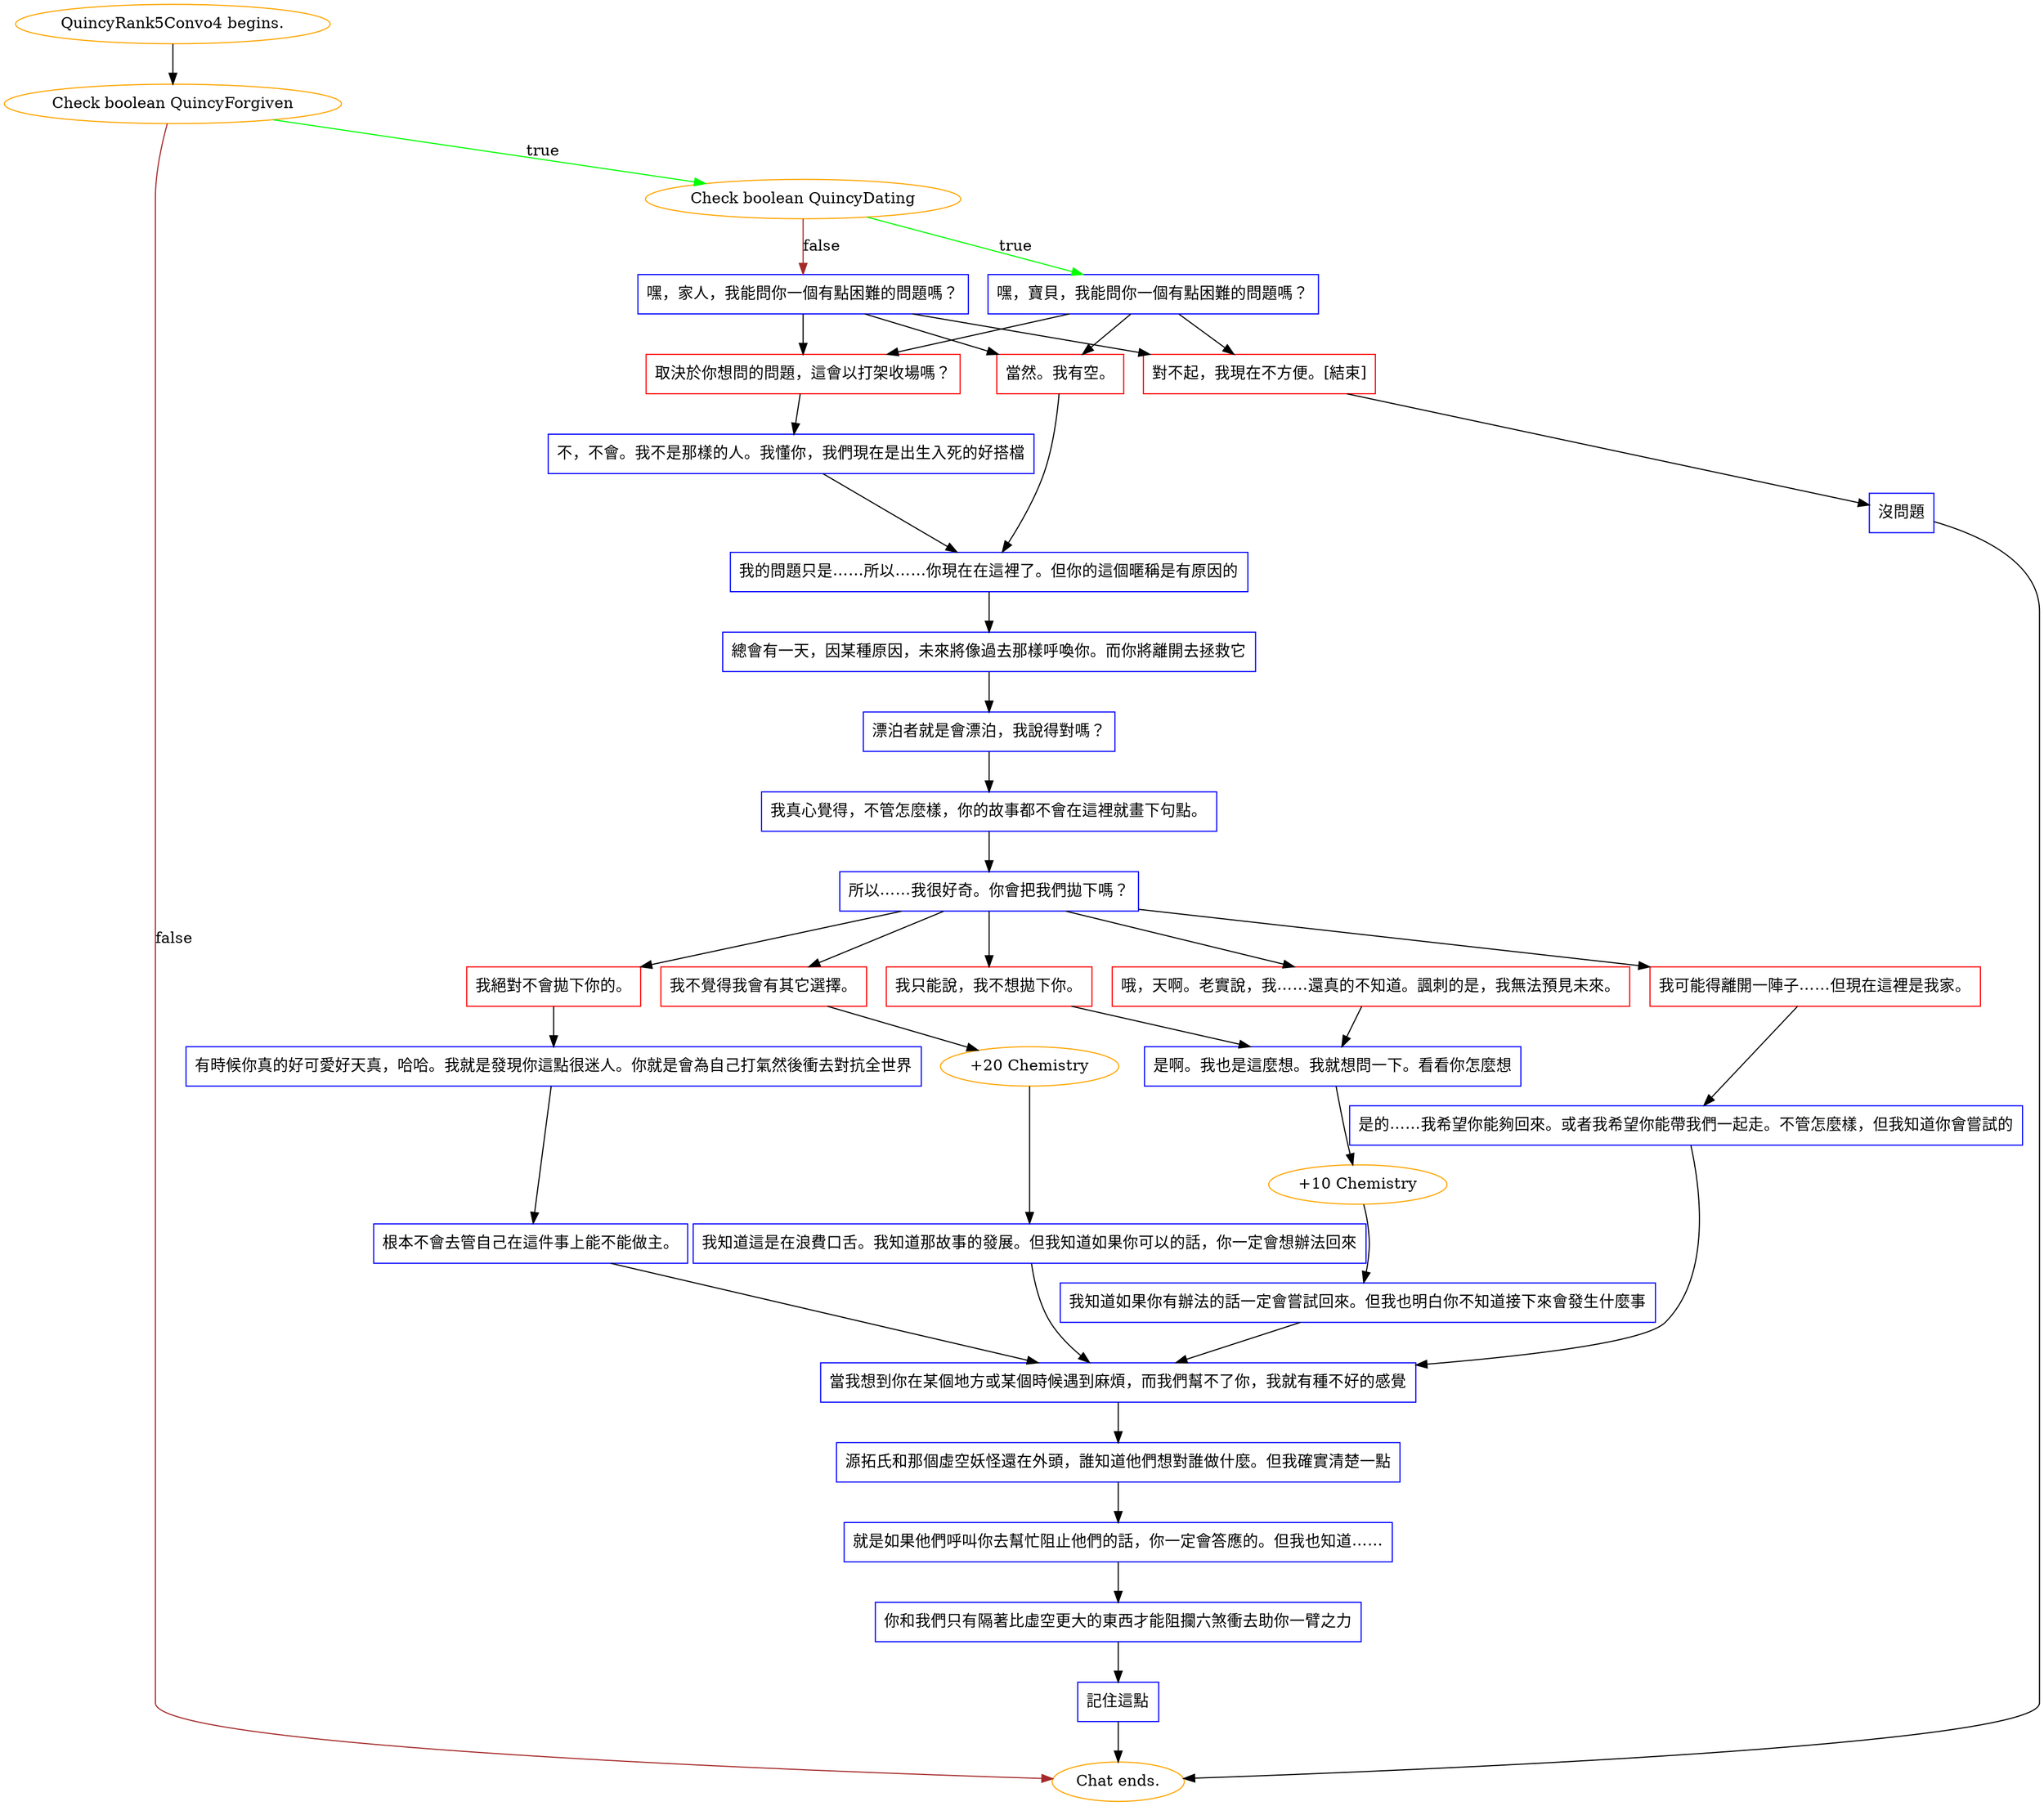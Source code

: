 digraph {
	"QuincyRank5Convo4 begins." [color=orange];
		"QuincyRank5Convo4 begins." -> j3682081283;
	j3682081283 [label="Check boolean QuincyForgiven",color=orange];
		j3682081283 -> j3034684252 [label=true,color=green];
		j3682081283 -> "Chat ends." [label=false,color=brown];
	j3034684252 [label="Check boolean QuincyDating",color=orange];
		j3034684252 -> j2835300971 [label=true,color=green];
		j3034684252 -> j1144942008 [label=false,color=brown];
	"Chat ends." [color=orange];
	j2835300971 [label="嘿，寶貝，我能問你一個有點困難的問題嗎？",shape=box,color=blue];
		j2835300971 -> j1096841627;
		j2835300971 -> j3159409261;
		j2835300971 -> j2344645814;
	j1144942008 [label="嘿，家人，我能問你一個有點困難的問題嗎？",shape=box,color=blue];
		j1144942008 -> j1096841627;
		j1144942008 -> j3159409261;
		j1144942008 -> j2344645814;
	j1096841627 [label="取決於你想問的問題，這會以打架收場嗎？",shape=box,color=red];
		j1096841627 -> j3833945843;
	j3159409261 [label="當然。我有空。",shape=box,color=red];
		j3159409261 -> j292487944;
	j2344645814 [label="對不起，我現在不方便。[結束]",shape=box,color=red];
		j2344645814 -> j3484632986;
	j3833945843 [label="不，不會。我不是那樣的人。我懂你，我們現在是出生入死的好搭檔",shape=box,color=blue];
		j3833945843 -> j292487944;
	j292487944 [label="我的問題只是……所以……你現在在這裡了。但你的這個暱稱是有原因的",shape=box,color=blue];
		j292487944 -> j3777444358;
	j3484632986 [label="沒問題",shape=box,color=blue];
		j3484632986 -> "Chat ends.";
	j3777444358 [label="總會有一天，因某種原因，未來將像過去那樣呼喚你。而你將離開去拯救它",shape=box,color=blue];
		j3777444358 -> j3816979570;
	j3816979570 [label="漂泊者就是會漂泊，我說得對嗎？",shape=box,color=blue];
		j3816979570 -> j4201326676;
	j4201326676 [label="我真心覺得，不管怎麼樣，你的故事都不會在這裡就畫下句點。",shape=box,color=blue];
		j4201326676 -> j1415742008;
	j1415742008 [label="所以……我很好奇。你會把我們拋下嗎？",shape=box,color=blue];
		j1415742008 -> j3569642047;
		j1415742008 -> j1766173866;
		j1415742008 -> j3081633053;
		j1415742008 -> j1712942000;
		j1415742008 -> j68289391;
	j3569642047 [label="哦，天啊。老實說，我……還真的不知道。諷刺的是，我無法預見未來。",shape=box,color=red];
		j3569642047 -> j528062976;
	j1766173866 [label="我只能說，我不想拋下你。",shape=box,color=red];
		j1766173866 -> j528062976;
	j3081633053 [label="我絕對不會拋下你的。",shape=box,color=red];
		j3081633053 -> j1448150983;
	j1712942000 [label="我可能得離開一陣子……但現在這裡是我家。",shape=box,color=red];
		j1712942000 -> j2712255092;
	j68289391 [label="我不覺得我會有其它選擇。",shape=box,color=red];
		j68289391 -> j459819167;
	j528062976 [label="是啊。我也是這麼想。我就想問一下。看看你怎麼想",shape=box,color=blue];
		j528062976 -> j360019850;
	j1448150983 [label="有時候你真的好可愛好天真，哈哈。我就是發現你這點很迷人。你就是會為自己打氣然後衝去對抗全世界",shape=box,color=blue];
		j1448150983 -> j1432024944;
	j2712255092 [label="是的……我希望你能夠回來。或者我希望你能帶我們一起走。不管怎麼樣，但我知道你會嘗試的",shape=box,color=blue];
		j2712255092 -> j222437984;
	j459819167 [label="+20 Chemistry",color=orange];
		j459819167 -> j1376794682;
	j360019850 [label="+10 Chemistry",color=orange];
		j360019850 -> j2817409891;
	j1432024944 [label="根本不會去管自己在這件事上能不能做主。",shape=box,color=blue];
		j1432024944 -> j222437984;
	j222437984 [label="當我想到你在某個地方或某個時候遇到麻煩，而我們幫不了你，我就有種不好的感覺",shape=box,color=blue];
		j222437984 -> j1635904253;
	j1376794682 [label="我知道這是在浪費口舌。我知道那故事的發展。但我知道如果你可以的話，你一定會想辦法回來",shape=box,color=blue];
		j1376794682 -> j222437984;
	j2817409891 [label="我知道如果你有辦法的話一定會嘗試回來。但我也明白你不知道接下來會發生什麼事",shape=box,color=blue];
		j2817409891 -> j222437984;
	j1635904253 [label="源拓氏和那個虛空妖怪還在外頭，誰知道他們想對誰做什麼。但我確實清楚一點",shape=box,color=blue];
		j1635904253 -> j2026523632;
	j2026523632 [label="就是如果他們呼叫你去幫忙阻止他們的話，你一定會答應的。但我也知道……",shape=box,color=blue];
		j2026523632 -> j680335886;
	j680335886 [label="你和我們只有隔著比虛空更大的東西才能阻攔六煞衝去助你一臂之力",shape=box,color=blue];
		j680335886 -> j3684907287;
	j3684907287 [label="記住這點",shape=box,color=blue];
		j3684907287 -> "Chat ends.";
}